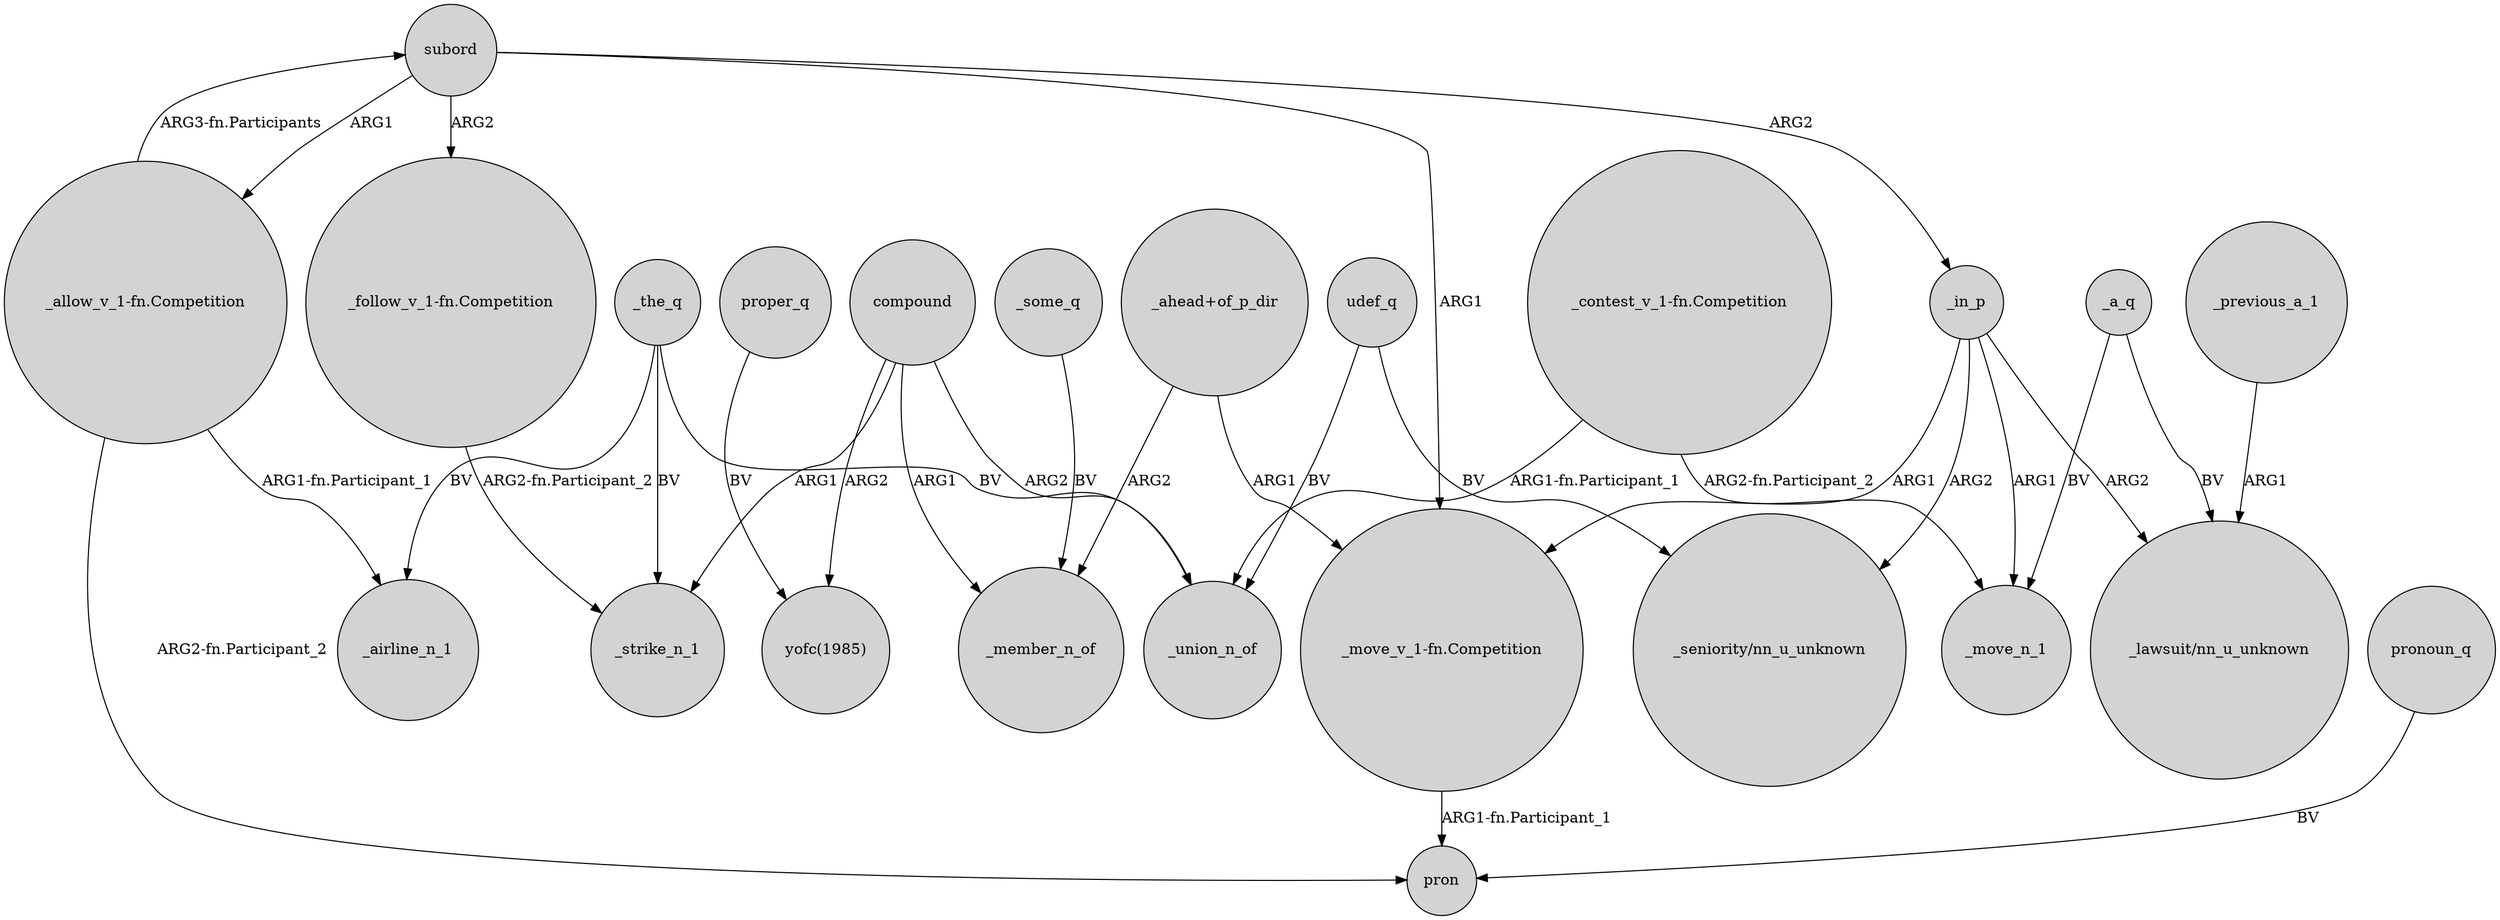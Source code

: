 digraph {
	node [shape=circle style=filled]
	subord -> "_move_v_1-fn.Competition" [label=ARG1]
	compound -> _union_n_of [label=ARG2]
	_the_q -> _strike_n_1 [label=BV]
	proper_q -> "yofc(1985)" [label=BV]
	subord -> "_allow_v_1-fn.Competition" [label=ARG1]
	"_contest_v_1-fn.Competition" -> _union_n_of [label="ARG1-fn.Participant_1"]
	"_contest_v_1-fn.Competition" -> _move_n_1 [label="ARG2-fn.Participant_2"]
	_in_p -> "_lawsuit/nn_u_unknown" [label=ARG2]
	_in_p -> "_move_v_1-fn.Competition" [label=ARG1]
	"_allow_v_1-fn.Competition" -> _airline_n_1 [label="ARG1-fn.Participant_1"]
	compound -> "yofc(1985)" [label=ARG2]
	udef_q -> _union_n_of [label=BV]
	pronoun_q -> pron [label=BV]
	subord -> _in_p [label=ARG2]
	subord -> "_follow_v_1-fn.Competition" [label=ARG2]
	"_follow_v_1-fn.Competition" -> _strike_n_1 [label="ARG2-fn.Participant_2"]
	_the_q -> _union_n_of [label=BV]
	compound -> _member_n_of [label=ARG1]
	"_ahead+of_p_dir" -> _member_n_of [label=ARG2]
	_the_q -> _airline_n_1 [label=BV]
	"_allow_v_1-fn.Competition" -> pron [label="ARG2-fn.Participant_2"]
	_in_p -> _move_n_1 [label=ARG1]
	_a_q -> _move_n_1 [label=BV]
	"_ahead+of_p_dir" -> "_move_v_1-fn.Competition" [label=ARG1]
	_previous_a_1 -> "_lawsuit/nn_u_unknown" [label=ARG1]
	_in_p -> "_seniority/nn_u_unknown" [label=ARG2]
	"_allow_v_1-fn.Competition" -> subord [label="ARG3-fn.Participants"]
	_a_q -> "_lawsuit/nn_u_unknown" [label=BV]
	compound -> _strike_n_1 [label=ARG1]
	_some_q -> _member_n_of [label=BV]
	udef_q -> "_seniority/nn_u_unknown" [label=BV]
	"_move_v_1-fn.Competition" -> pron [label="ARG1-fn.Participant_1"]
}
